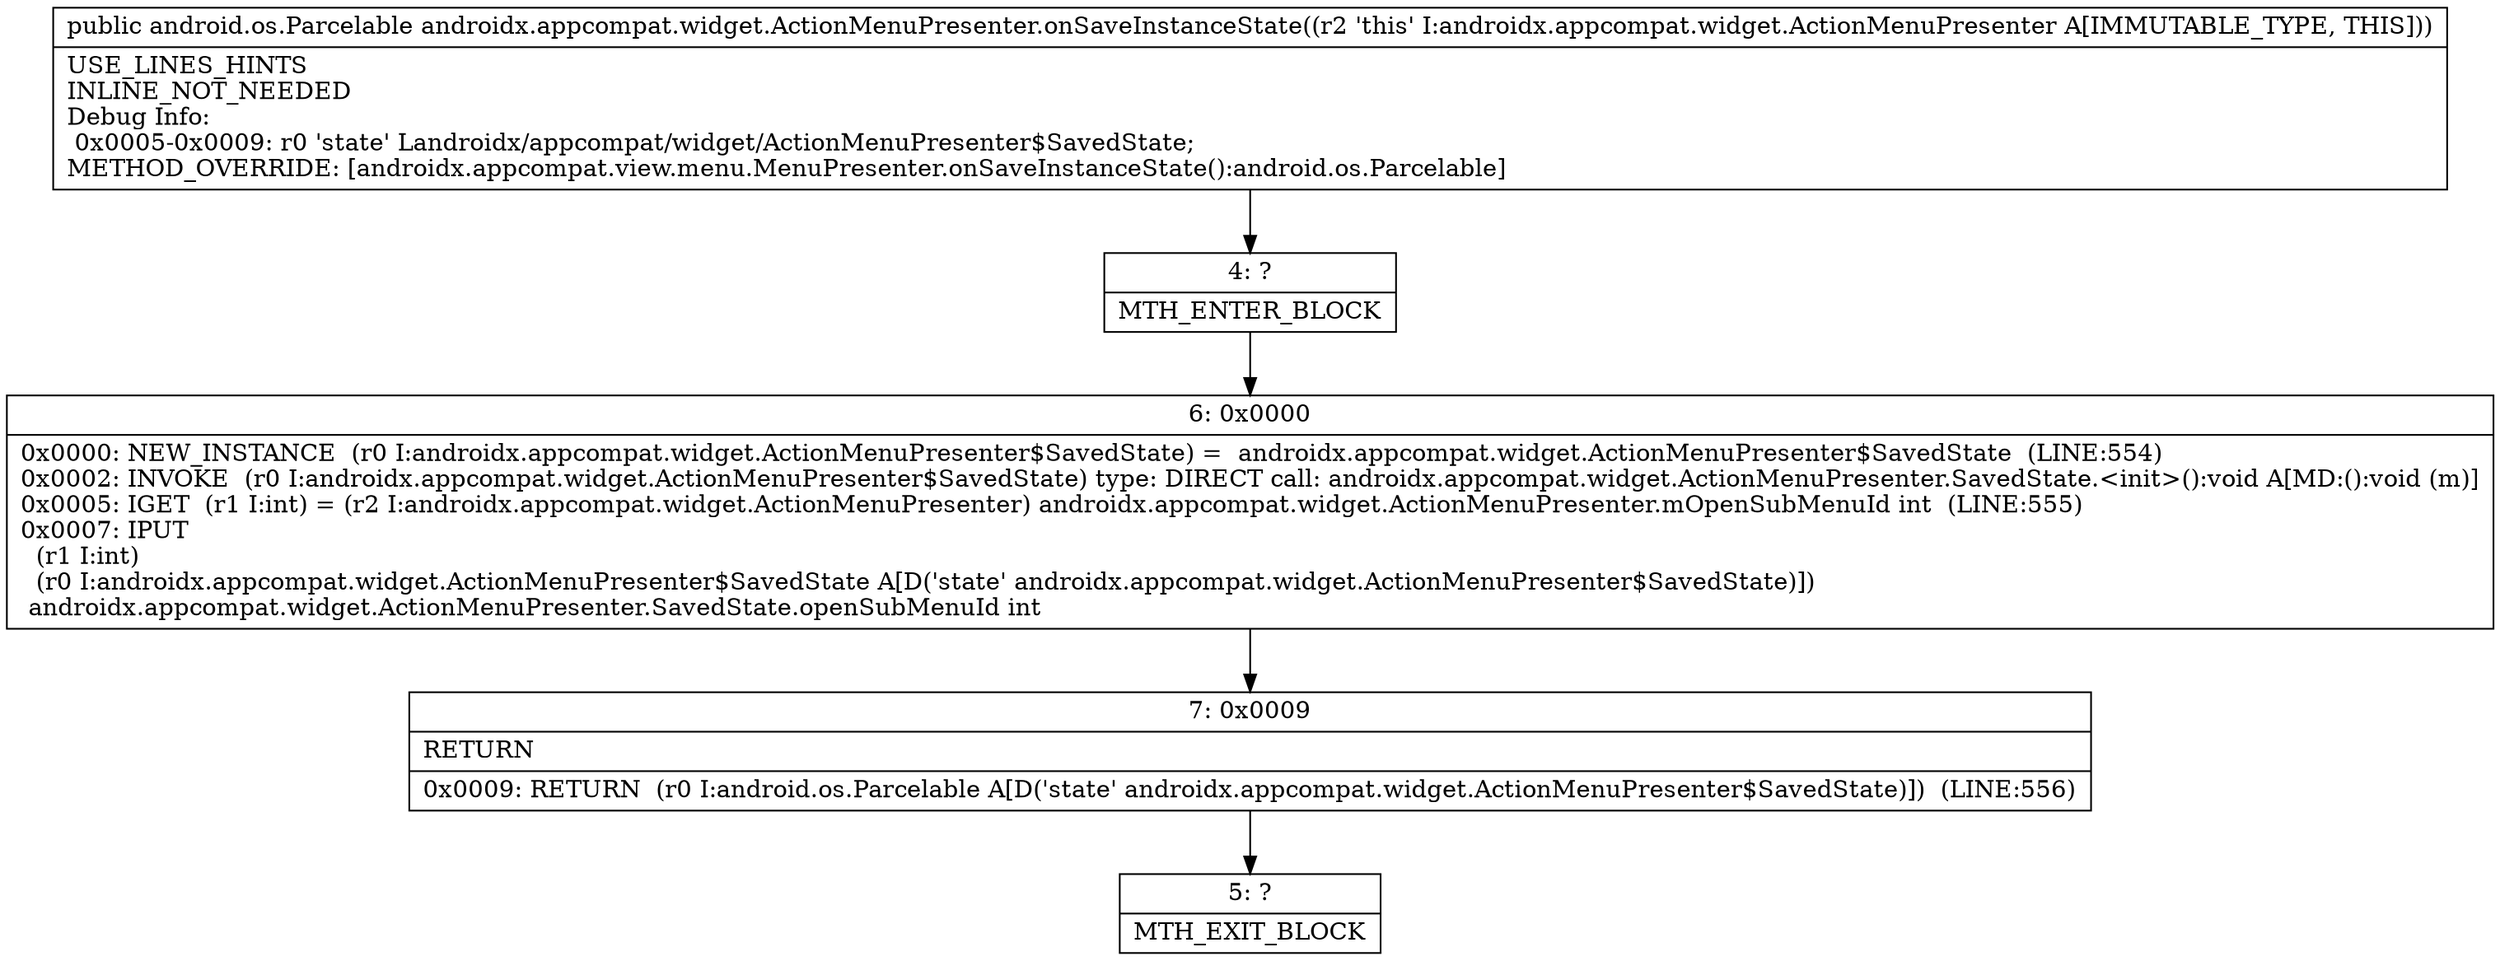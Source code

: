 digraph "CFG forandroidx.appcompat.widget.ActionMenuPresenter.onSaveInstanceState()Landroid\/os\/Parcelable;" {
Node_4 [shape=record,label="{4\:\ ?|MTH_ENTER_BLOCK\l}"];
Node_6 [shape=record,label="{6\:\ 0x0000|0x0000: NEW_INSTANCE  (r0 I:androidx.appcompat.widget.ActionMenuPresenter$SavedState) =  androidx.appcompat.widget.ActionMenuPresenter$SavedState  (LINE:554)\l0x0002: INVOKE  (r0 I:androidx.appcompat.widget.ActionMenuPresenter$SavedState) type: DIRECT call: androidx.appcompat.widget.ActionMenuPresenter.SavedState.\<init\>():void A[MD:():void (m)]\l0x0005: IGET  (r1 I:int) = (r2 I:androidx.appcompat.widget.ActionMenuPresenter) androidx.appcompat.widget.ActionMenuPresenter.mOpenSubMenuId int  (LINE:555)\l0x0007: IPUT  \l  (r1 I:int)\l  (r0 I:androidx.appcompat.widget.ActionMenuPresenter$SavedState A[D('state' androidx.appcompat.widget.ActionMenuPresenter$SavedState)])\l androidx.appcompat.widget.ActionMenuPresenter.SavedState.openSubMenuId int \l}"];
Node_7 [shape=record,label="{7\:\ 0x0009|RETURN\l|0x0009: RETURN  (r0 I:android.os.Parcelable A[D('state' androidx.appcompat.widget.ActionMenuPresenter$SavedState)])  (LINE:556)\l}"];
Node_5 [shape=record,label="{5\:\ ?|MTH_EXIT_BLOCK\l}"];
MethodNode[shape=record,label="{public android.os.Parcelable androidx.appcompat.widget.ActionMenuPresenter.onSaveInstanceState((r2 'this' I:androidx.appcompat.widget.ActionMenuPresenter A[IMMUTABLE_TYPE, THIS]))  | USE_LINES_HINTS\lINLINE_NOT_NEEDED\lDebug Info:\l  0x0005\-0x0009: r0 'state' Landroidx\/appcompat\/widget\/ActionMenuPresenter$SavedState;\lMETHOD_OVERRIDE: [androidx.appcompat.view.menu.MenuPresenter.onSaveInstanceState():android.os.Parcelable]\l}"];
MethodNode -> Node_4;Node_4 -> Node_6;
Node_6 -> Node_7;
Node_7 -> Node_5;
}

